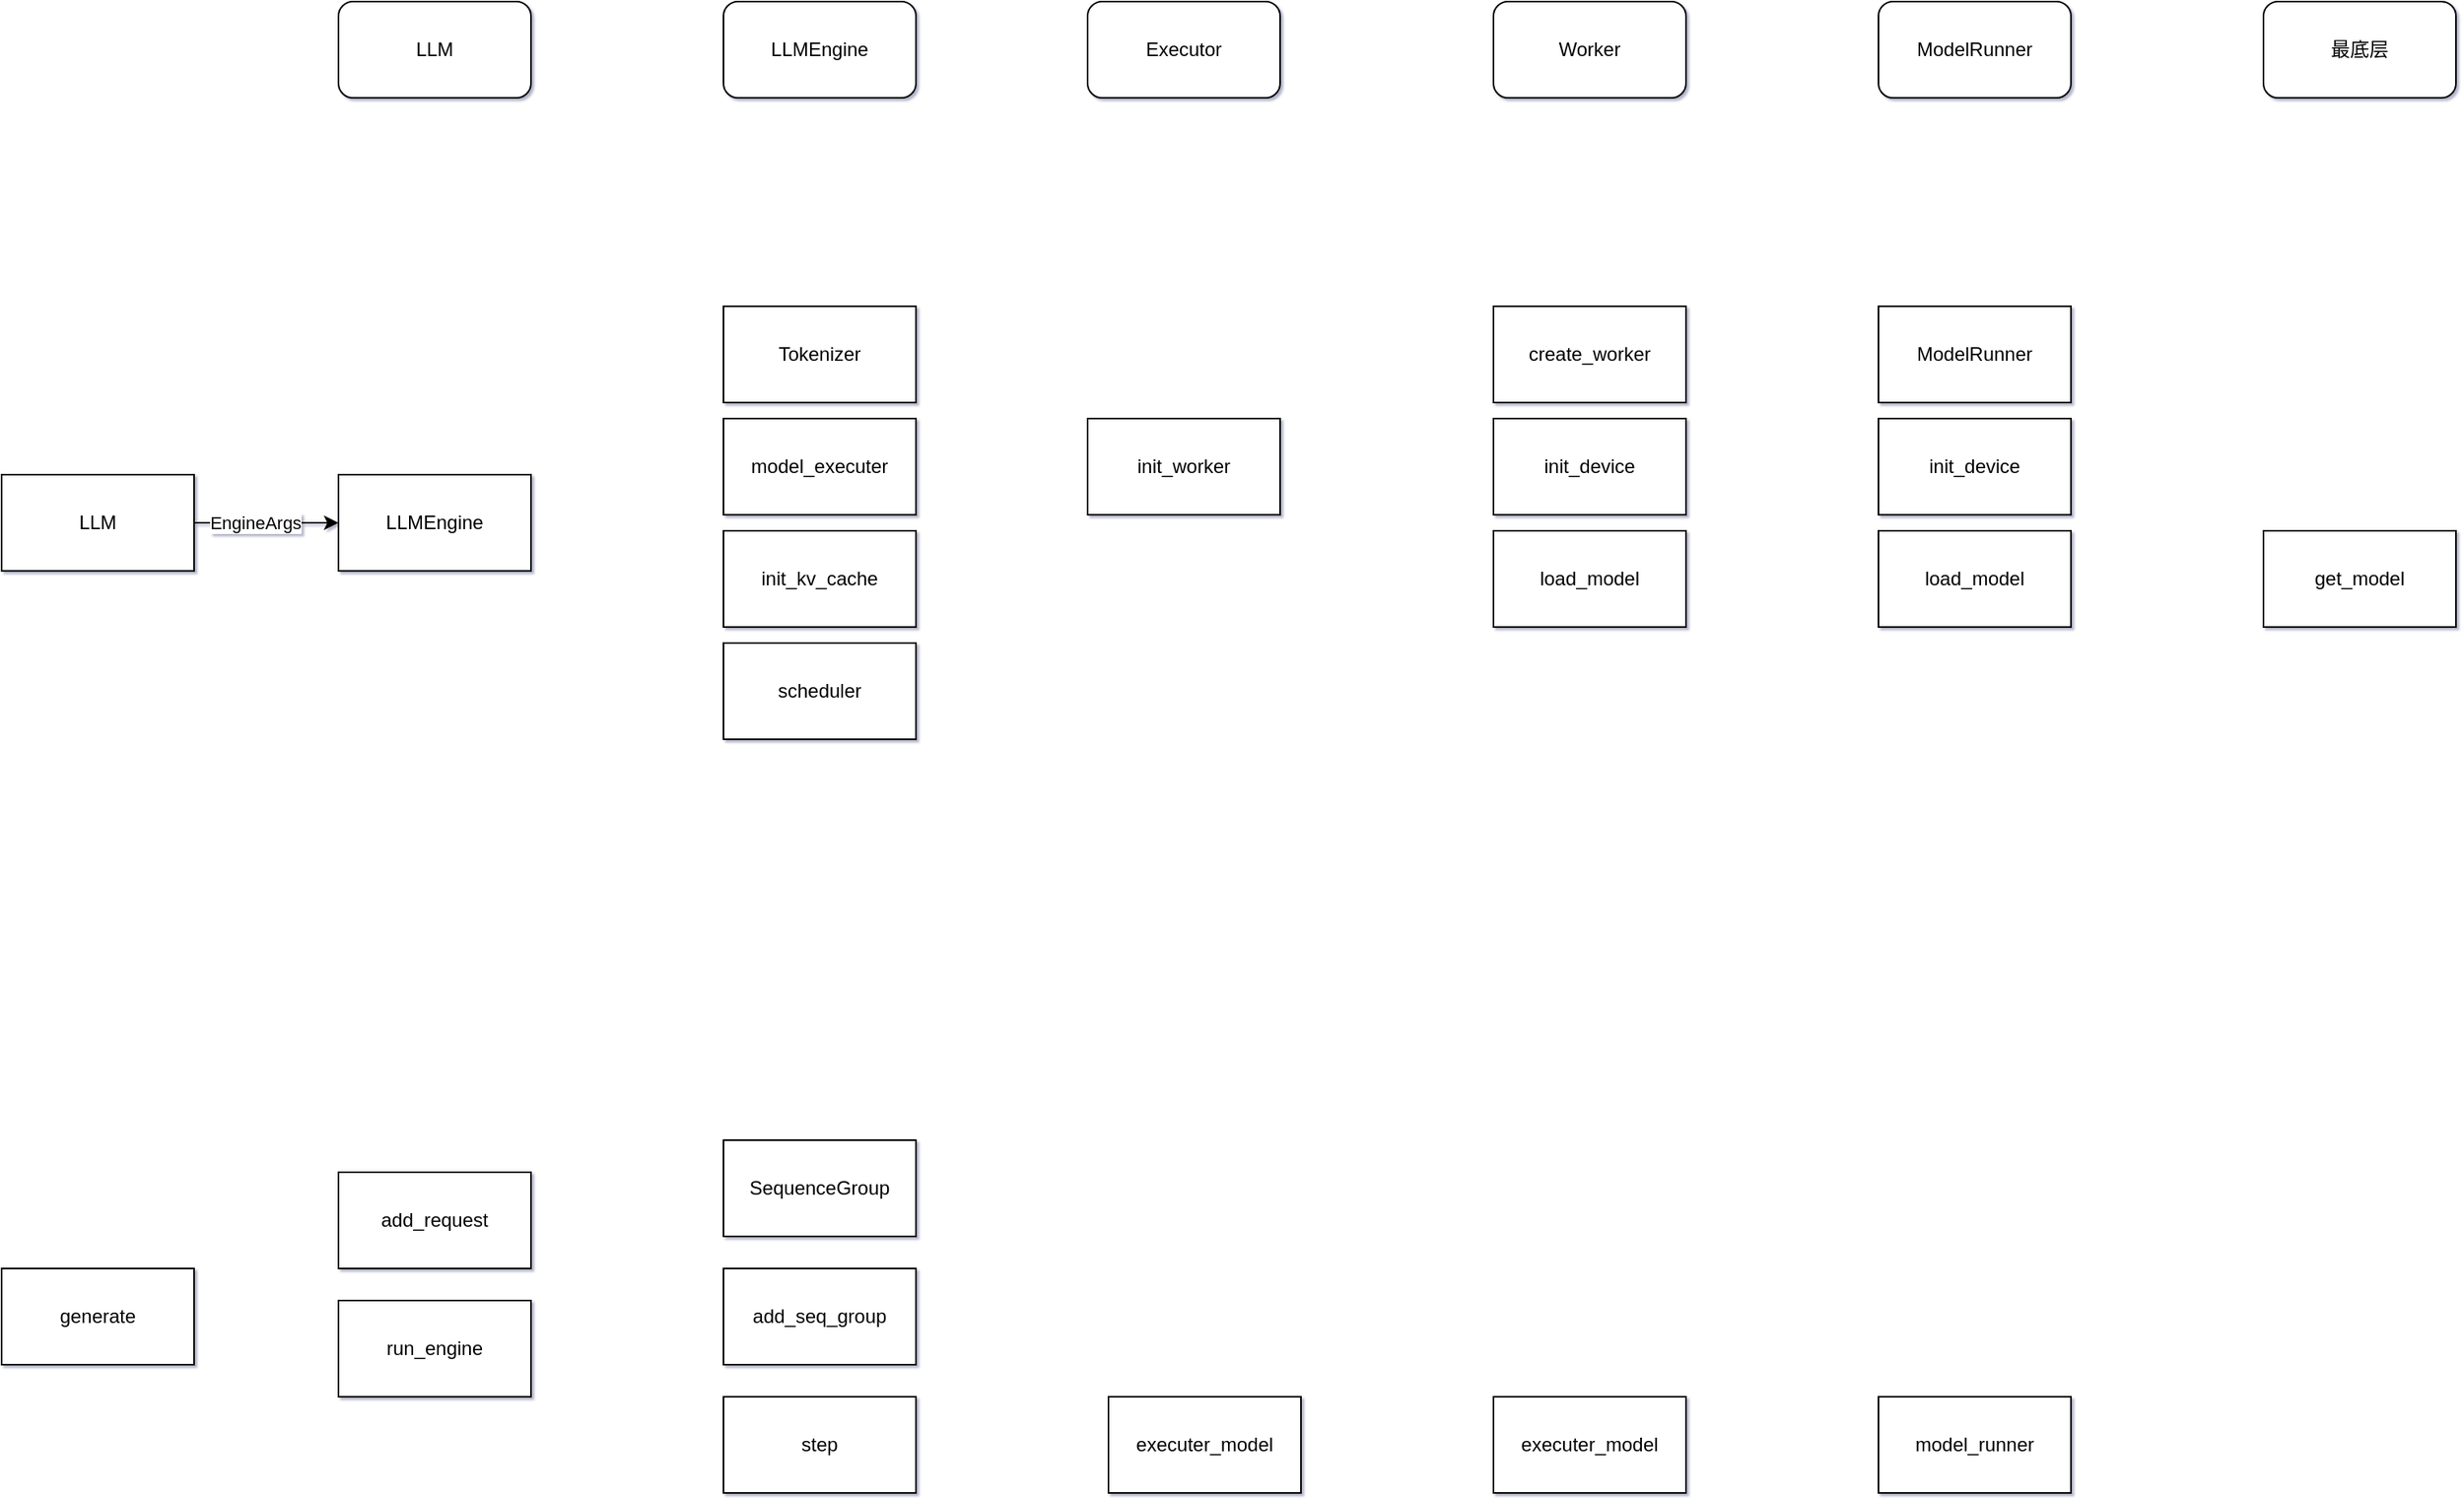 <mxfile version="24.7.8">
  <diagram name="第 1 页" id="r0txb32nwOYIP2Dra8rR">
    <mxGraphModel dx="2607" dy="1649" grid="1" gridSize="10" guides="1" tooltips="1" connect="1" arrows="1" fold="1" page="1" pageScale="1" pageWidth="827" pageHeight="1169" background="none" math="0" shadow="1">
      <root>
        <mxCell id="0" />
        <mxCell id="1" parent="0" />
        <mxCell id="Rgwy6-Az-0aoZNNyZtB7-9" style="edgeStyle=orthogonalEdgeStyle;rounded=0;orthogonalLoop=1;jettySize=auto;html=1;exitX=1;exitY=0.5;exitDx=0;exitDy=0;entryX=0;entryY=0.5;entryDx=0;entryDy=0;" edge="1" parent="1" source="Rgwy6-Az-0aoZNNyZtB7-1" target="Rgwy6-Az-0aoZNNyZtB7-8">
          <mxGeometry relative="1" as="geometry" />
        </mxCell>
        <mxCell id="Rgwy6-Az-0aoZNNyZtB7-10" value="EngineArgs" style="edgeLabel;html=1;align=center;verticalAlign=middle;resizable=0;points=[];" vertex="1" connectable="0" parent="Rgwy6-Az-0aoZNNyZtB7-9">
          <mxGeometry x="-0.161" relative="1" as="geometry">
            <mxPoint as="offset" />
          </mxGeometry>
        </mxCell>
        <mxCell id="Rgwy6-Az-0aoZNNyZtB7-1" value="LLM" style="rounded=0;whiteSpace=wrap;html=1;" vertex="1" parent="1">
          <mxGeometry x="150" y="525" width="120" height="60" as="geometry" />
        </mxCell>
        <mxCell id="Rgwy6-Az-0aoZNNyZtB7-3" value="LLM" style="rounded=1;whiteSpace=wrap;html=1;" vertex="1" parent="1">
          <mxGeometry x="360" y="230" width="120" height="60" as="geometry" />
        </mxCell>
        <mxCell id="Rgwy6-Az-0aoZNNyZtB7-4" value="LLMEngine" style="rounded=1;whiteSpace=wrap;html=1;" vertex="1" parent="1">
          <mxGeometry x="600" y="230" width="120" height="60" as="geometry" />
        </mxCell>
        <mxCell id="Rgwy6-Az-0aoZNNyZtB7-5" value="Executor" style="rounded=1;whiteSpace=wrap;html=1;" vertex="1" parent="1">
          <mxGeometry x="827" y="230" width="120" height="60" as="geometry" />
        </mxCell>
        <mxCell id="Rgwy6-Az-0aoZNNyZtB7-6" value="Worker" style="rounded=1;whiteSpace=wrap;html=1;" vertex="1" parent="1">
          <mxGeometry x="1080" y="230" width="120" height="60" as="geometry" />
        </mxCell>
        <mxCell id="Rgwy6-Az-0aoZNNyZtB7-8" value="LLMEngine" style="rounded=0;whiteSpace=wrap;html=1;" vertex="1" parent="1">
          <mxGeometry x="360" y="525" width="120" height="60" as="geometry" />
        </mxCell>
        <mxCell id="Rgwy6-Az-0aoZNNyZtB7-11" value="Tokenizer" style="rounded=0;whiteSpace=wrap;html=1;" vertex="1" parent="1">
          <mxGeometry x="600" y="420" width="120" height="60" as="geometry" />
        </mxCell>
        <mxCell id="Rgwy6-Az-0aoZNNyZtB7-12" value="model_executer" style="rounded=0;whiteSpace=wrap;html=1;" vertex="1" parent="1">
          <mxGeometry x="600" y="490" width="120" height="60" as="geometry" />
        </mxCell>
        <mxCell id="Rgwy6-Az-0aoZNNyZtB7-13" value="init_kv_cache" style="rounded=0;whiteSpace=wrap;html=1;" vertex="1" parent="1">
          <mxGeometry x="600" y="560" width="120" height="60" as="geometry" />
        </mxCell>
        <mxCell id="Rgwy6-Az-0aoZNNyZtB7-14" value="scheduler" style="rounded=0;whiteSpace=wrap;html=1;" vertex="1" parent="1">
          <mxGeometry x="600" y="630" width="120" height="60" as="geometry" />
        </mxCell>
        <mxCell id="Rgwy6-Az-0aoZNNyZtB7-15" value="init_worker" style="rounded=0;whiteSpace=wrap;html=1;" vertex="1" parent="1">
          <mxGeometry x="827" y="490" width="120" height="60" as="geometry" />
        </mxCell>
        <mxCell id="Rgwy6-Az-0aoZNNyZtB7-16" value="create_worker" style="rounded=0;whiteSpace=wrap;html=1;" vertex="1" parent="1">
          <mxGeometry x="1080" y="420" width="120" height="60" as="geometry" />
        </mxCell>
        <mxCell id="Rgwy6-Az-0aoZNNyZtB7-17" value="init_device" style="rounded=0;whiteSpace=wrap;html=1;" vertex="1" parent="1">
          <mxGeometry x="1080" y="490" width="120" height="60" as="geometry" />
        </mxCell>
        <mxCell id="Rgwy6-Az-0aoZNNyZtB7-18" value="load_model" style="rounded=0;whiteSpace=wrap;html=1;" vertex="1" parent="1">
          <mxGeometry x="1080" y="560" width="120" height="60" as="geometry" />
        </mxCell>
        <mxCell id="Rgwy6-Az-0aoZNNyZtB7-19" value="ModelRunner" style="rounded=1;whiteSpace=wrap;html=1;" vertex="1" parent="1">
          <mxGeometry x="1320" y="230" width="120" height="60" as="geometry" />
        </mxCell>
        <mxCell id="Rgwy6-Az-0aoZNNyZtB7-20" value="load_model" style="rounded=0;whiteSpace=wrap;html=1;" vertex="1" parent="1">
          <mxGeometry x="1320" y="560" width="120" height="60" as="geometry" />
        </mxCell>
        <mxCell id="Rgwy6-Az-0aoZNNyZtB7-21" value="ModelRunner" style="rounded=0;whiteSpace=wrap;html=1;" vertex="1" parent="1">
          <mxGeometry x="1320" y="420" width="120" height="60" as="geometry" />
        </mxCell>
        <mxCell id="Rgwy6-Az-0aoZNNyZtB7-22" value="get_model" style="rounded=0;whiteSpace=wrap;html=1;" vertex="1" parent="1">
          <mxGeometry x="1560" y="560" width="120" height="60" as="geometry" />
        </mxCell>
        <mxCell id="Rgwy6-Az-0aoZNNyZtB7-23" value="init_device" style="rounded=0;whiteSpace=wrap;html=1;" vertex="1" parent="1">
          <mxGeometry x="1320" y="490" width="120" height="60" as="geometry" />
        </mxCell>
        <mxCell id="Rgwy6-Az-0aoZNNyZtB7-24" value="最底层" style="rounded=1;whiteSpace=wrap;html=1;" vertex="1" parent="1">
          <mxGeometry x="1560" y="230" width="120" height="60" as="geometry" />
        </mxCell>
        <mxCell id="Rgwy6-Az-0aoZNNyZtB7-25" value="generate" style="rounded=0;whiteSpace=wrap;html=1;" vertex="1" parent="1">
          <mxGeometry x="150" y="1020" width="120" height="60" as="geometry" />
        </mxCell>
        <mxCell id="Rgwy6-Az-0aoZNNyZtB7-26" value="add_request" style="rounded=0;whiteSpace=wrap;html=1;" vertex="1" parent="1">
          <mxGeometry x="360" y="960" width="120" height="60" as="geometry" />
        </mxCell>
        <mxCell id="Rgwy6-Az-0aoZNNyZtB7-27" value="run_engine" style="rounded=0;whiteSpace=wrap;html=1;" vertex="1" parent="1">
          <mxGeometry x="360" y="1040" width="120" height="60" as="geometry" />
        </mxCell>
        <mxCell id="Rgwy6-Az-0aoZNNyZtB7-28" value="SequenceGroup" style="rounded=0;whiteSpace=wrap;html=1;" vertex="1" parent="1">
          <mxGeometry x="600" y="940" width="120" height="60" as="geometry" />
        </mxCell>
        <mxCell id="Rgwy6-Az-0aoZNNyZtB7-29" value="add_seq_group" style="rounded=0;whiteSpace=wrap;html=1;" vertex="1" parent="1">
          <mxGeometry x="600" y="1020" width="120" height="60" as="geometry" />
        </mxCell>
        <mxCell id="Rgwy6-Az-0aoZNNyZtB7-30" value="step" style="rounded=0;whiteSpace=wrap;html=1;" vertex="1" parent="1">
          <mxGeometry x="600" y="1100" width="120" height="60" as="geometry" />
        </mxCell>
        <mxCell id="Rgwy6-Az-0aoZNNyZtB7-31" value="executer_model" style="rounded=0;whiteSpace=wrap;html=1;" vertex="1" parent="1">
          <mxGeometry x="840" y="1100" width="120" height="60" as="geometry" />
        </mxCell>
        <mxCell id="Rgwy6-Az-0aoZNNyZtB7-32" value="executer_model" style="rounded=0;whiteSpace=wrap;html=1;" vertex="1" parent="1">
          <mxGeometry x="1080" y="1100" width="120" height="60" as="geometry" />
        </mxCell>
        <mxCell id="Rgwy6-Az-0aoZNNyZtB7-33" value="model_runner" style="rounded=0;whiteSpace=wrap;html=1;" vertex="1" parent="1">
          <mxGeometry x="1320" y="1100" width="120" height="60" as="geometry" />
        </mxCell>
      </root>
    </mxGraphModel>
  </diagram>
</mxfile>
